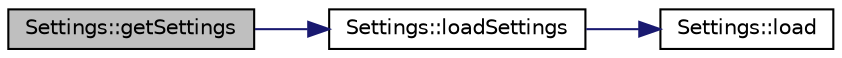 digraph "Settings::getSettings"
{
  edge [fontname="Helvetica",fontsize="10",labelfontname="Helvetica",labelfontsize="10"];
  node [fontname="Helvetica",fontsize="10",shape=record];
  rankdir="LR";
  Node1 [label="Settings::getSettings",height=0.2,width=0.4,color="black", fillcolor="grey75", style="filled" fontcolor="black"];
  Node1 -> Node2 [color="midnightblue",fontsize="10",style="solid",fontname="Helvetica"];
  Node2 [label="Settings::loadSettings",height=0.2,width=0.4,color="black", fillcolor="white", style="filled",URL="$class_settings.html#a2d965ef0a054b61050811b416c896ed4",tooltip="Settings::loadSettings. "];
  Node2 -> Node3 [color="midnightblue",fontsize="10",style="solid",fontname="Helvetica"];
  Node3 [label="Settings::load",height=0.2,width=0.4,color="black", fillcolor="white", style="filled",URL="$class_settings.html#a06d1d58938c8fdc7a577e52f9ffda29d",tooltip="Settings::load. "];
}
